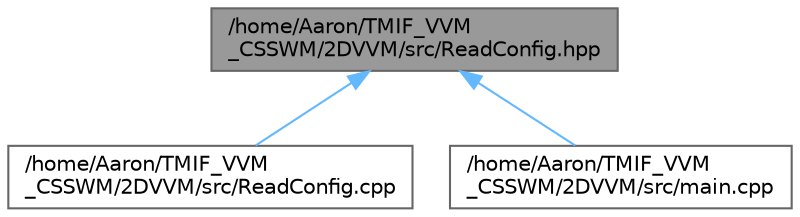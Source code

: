 digraph "/home/Aaron/TMIF_VVM_CSSWM/2DVVM/src/ReadConfig.hpp"
{
 // INTERACTIVE_SVG=YES
 // LATEX_PDF_SIZE
  bgcolor="transparent";
  edge [fontname=Helvetica,fontsize=10,labelfontname=Helvetica,labelfontsize=10];
  node [fontname=Helvetica,fontsize=10,shape=box,height=0.2,width=0.4];
  Node1 [id="Node000001",label="/home/Aaron/TMIF_VVM\l_CSSWM/2DVVM/src/ReadConfig.hpp",height=0.2,width=0.4,color="gray40", fillcolor="grey60", style="filled", fontcolor="black",tooltip=" "];
  Node1 -> Node2 [id="edge1_Node000001_Node000002",dir="back",color="steelblue1",style="solid",tooltip=" "];
  Node2 [id="Node000002",label="/home/Aaron/TMIF_VVM\l_CSSWM/2DVVM/src/ReadConfig.cpp",height=0.2,width=0.4,color="grey40", fillcolor="white", style="filled",URL="$ReadConfig_8cpp.html",tooltip=" "];
  Node1 -> Node3 [id="edge2_Node000001_Node000003",dir="back",color="steelblue1",style="solid",tooltip=" "];
  Node3 [id="Node000003",label="/home/Aaron/TMIF_VVM\l_CSSWM/2DVVM/src/main.cpp",height=0.2,width=0.4,color="grey40", fillcolor="white", style="filled",URL="$main_8cpp.html",tooltip=" "];
}
